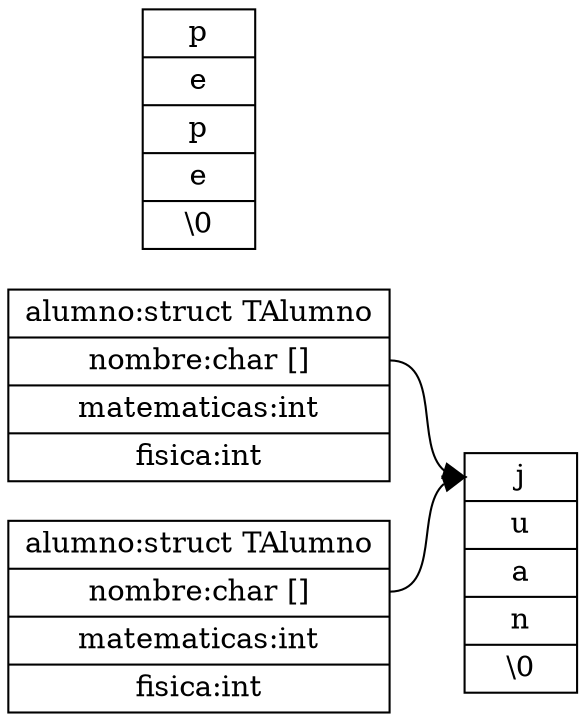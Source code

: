 
digraph struct{
    rankdir=LR;
    node [shape="record"];

    alumno1 [label="alumno:struct TAlumno |<f1> nombre:char [] | matematicas:int | fisica:int"];
    nombre1 [shape=record, label="<f1> j | u | a | n | \\0 "];
    alumno2 [label="alumno:struct TAlumno |<f1> nombre:char [] | matematicas:int | fisica:int"];
    nombre2 [shape=record, label="<f1> p | e | p | e | \\0 "];


   alumno1:f1 -> nombre1:f1;
   alumno2:f1 -> nombre1:f1;
}
